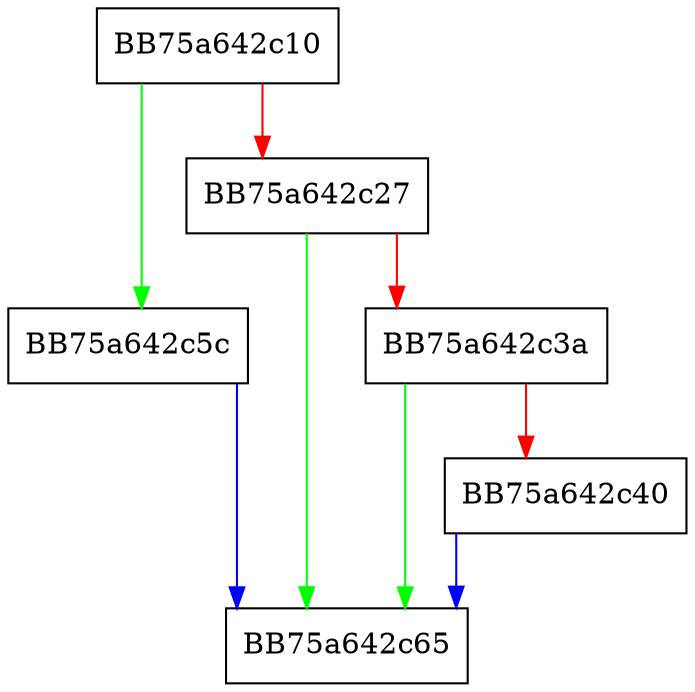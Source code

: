 digraph GradualReleaseDataEnd {
  node [shape="box"];
  graph [splines=ortho];
  BB75a642c10 -> BB75a642c5c [color="green"];
  BB75a642c10 -> BB75a642c27 [color="red"];
  BB75a642c27 -> BB75a642c65 [color="green"];
  BB75a642c27 -> BB75a642c3a [color="red"];
  BB75a642c3a -> BB75a642c65 [color="green"];
  BB75a642c3a -> BB75a642c40 [color="red"];
  BB75a642c40 -> BB75a642c65 [color="blue"];
  BB75a642c5c -> BB75a642c65 [color="blue"];
}